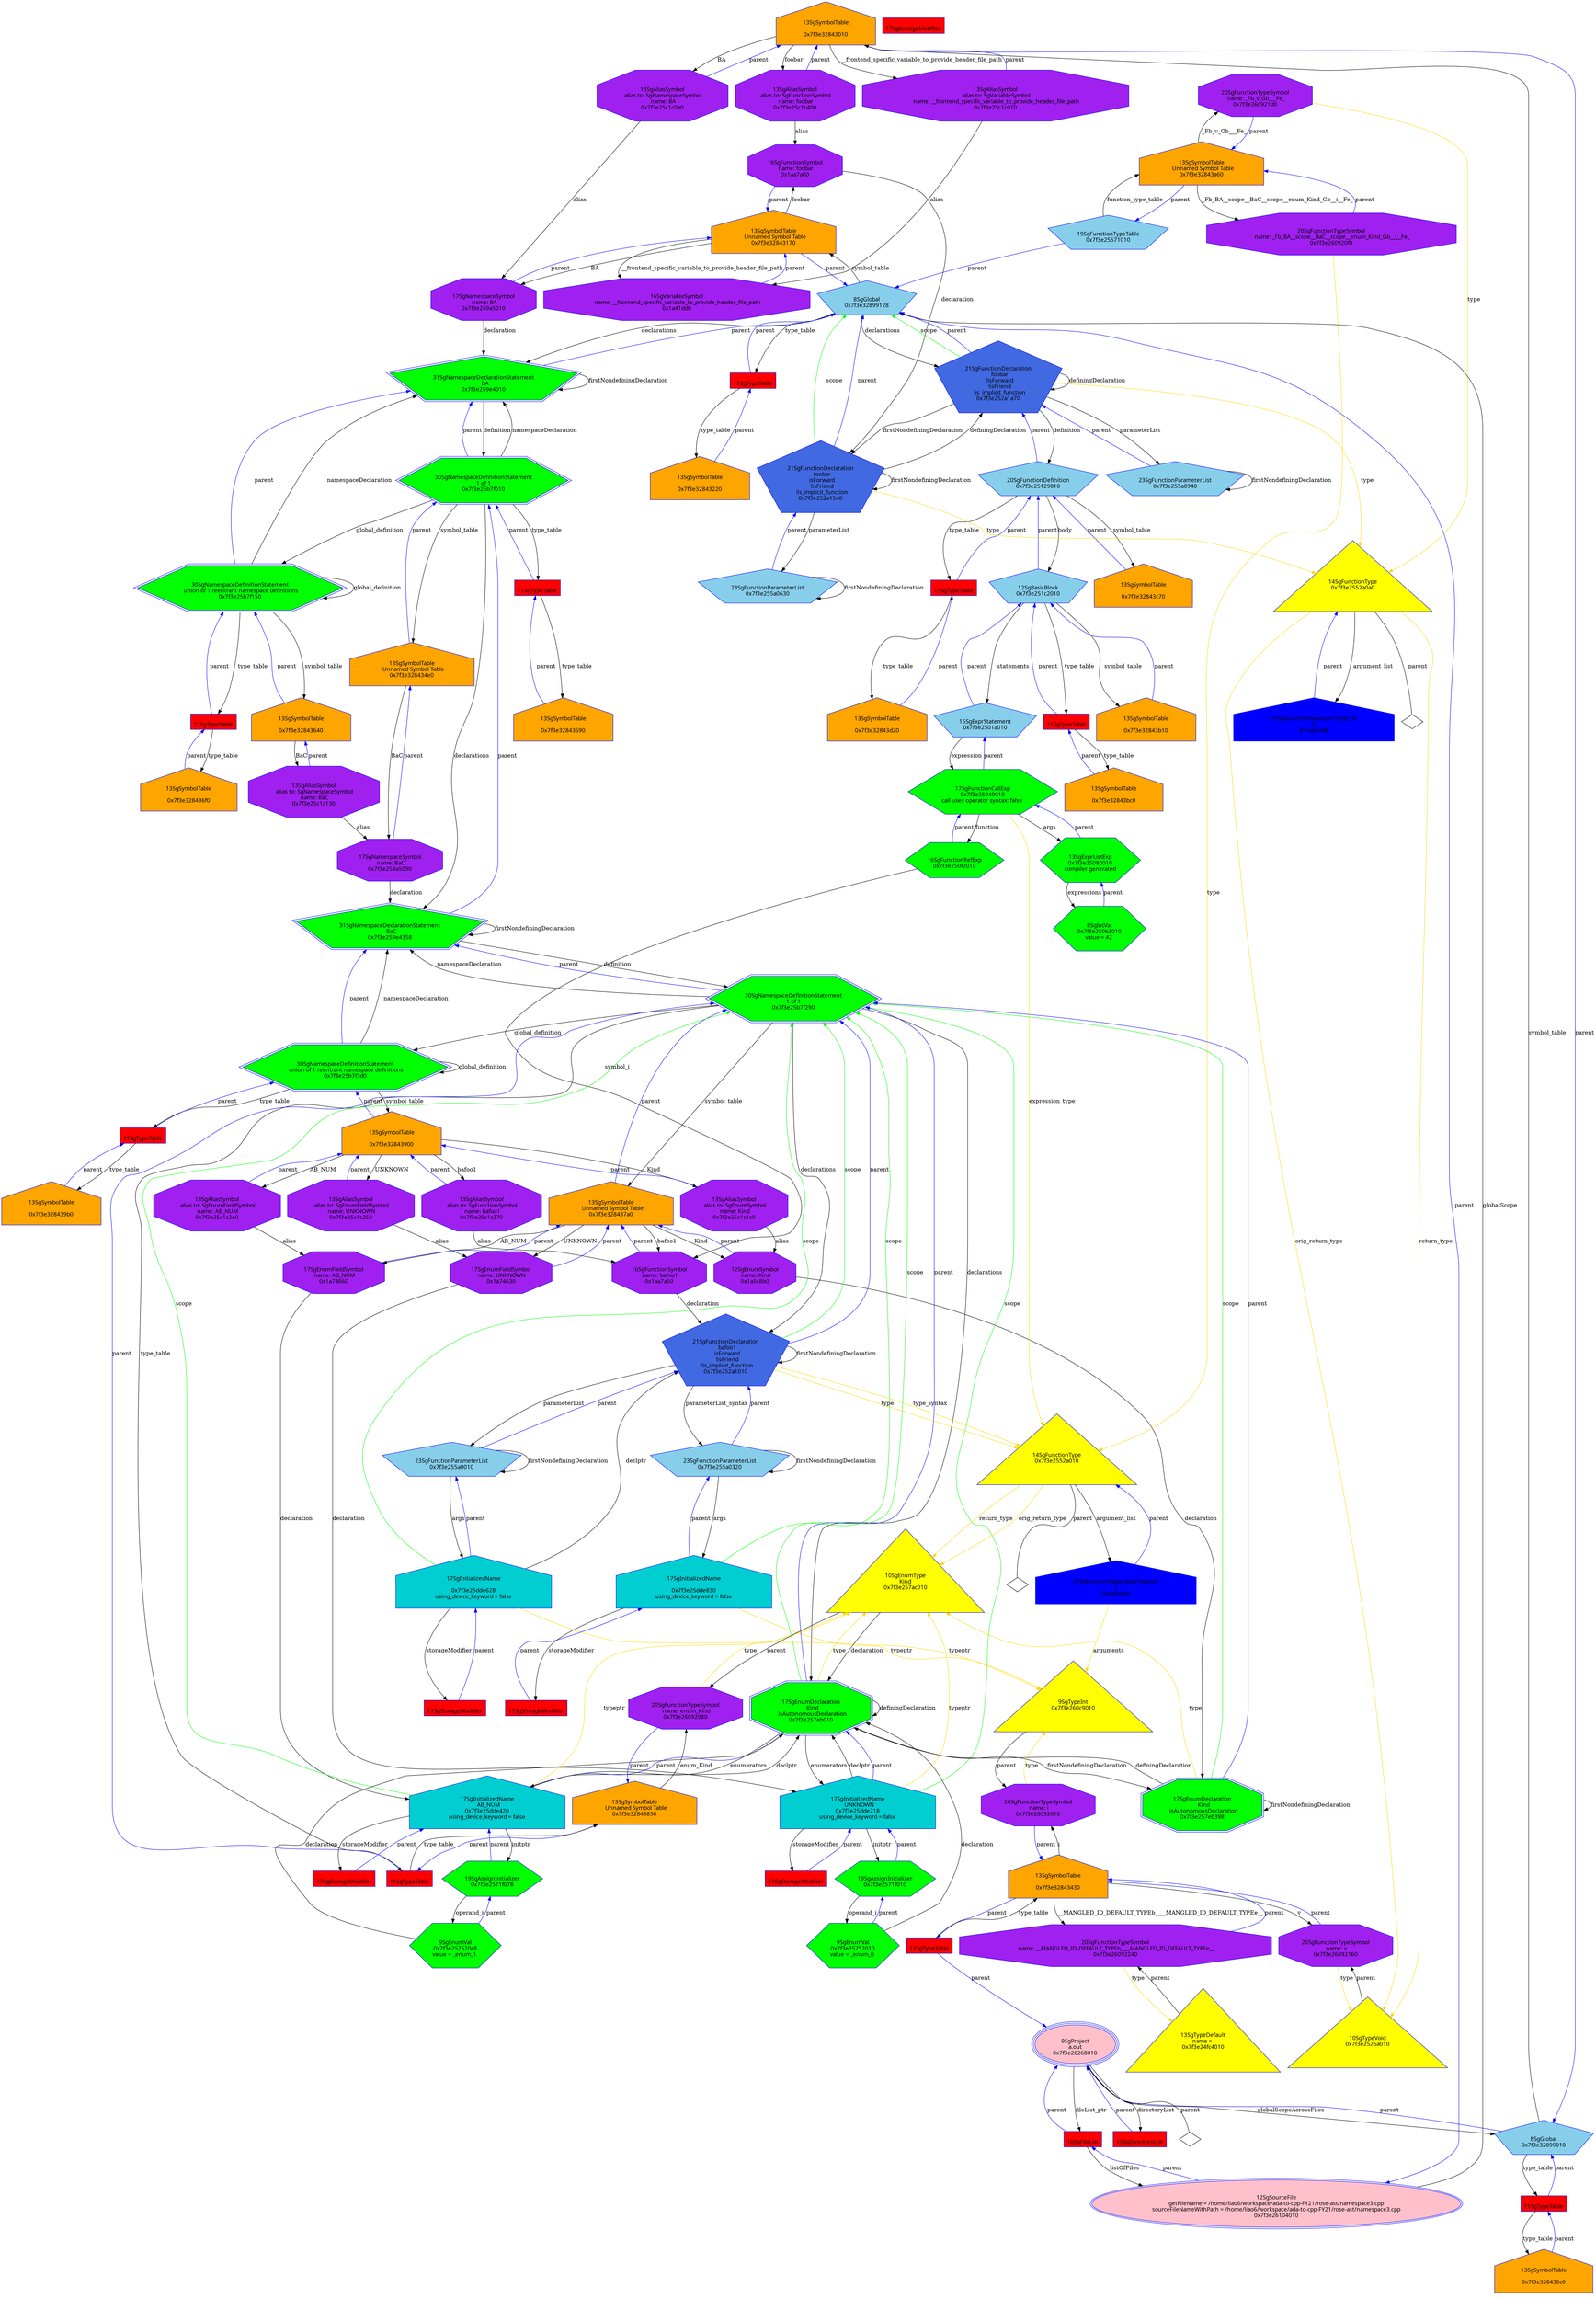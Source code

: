 digraph "Gnamespace3.cpp.dot" {
"0x7f3e32843010"[label="\n13SgSymbolTable\n  \n  0x7f3e32843010  " shape=house,regular=0,URL="\N",tooltip="more info at \N",sides=5,peripheries=1,color="blue",fillcolor=orange,fontname="7x13bold",fontcolor=black,style=filled];
"0x7f3e32843010" -> "0x7f3e25c1c400"[label="foobar" dir=forward ];
"0x7f3e32843010" -> "0x7f3e25c1c0a0"[label="BA" dir=forward ];
"0x7f3e32843010" -> "0x7f3e25c1c010"[label="__frontend_specific_variable_to_provide_header_file_path" dir=forward ];
"0x7f3e32843010" -> "0x7f3e32899010"[label="parent" color="blue" dir=forward ];
"0x7f3e328430c0"[label="\n13SgSymbolTable\n  \n  0x7f3e328430c0  " shape=house,regular=0,URL="\N",tooltip="more info at \N",sides=5,peripheries=1,color="blue",fillcolor=orange,fontname="7x13bold",fontcolor=black,style=filled];
"0x7f3e328430c0" -> "0x1979f60"[label="parent" color="blue" dir=forward ];
"0x7f3e32843170"[label="\n13SgSymbolTable\n  Unnamed Symbol Table\n  0x7f3e32843170  " shape=house,regular=0,URL="\N",tooltip="more info at \N",sides=5,peripheries=1,color="blue",fillcolor=orange,fontname="7x13bold",fontcolor=black,style=filled];
"0x7f3e32843170" -> "0x1aa7a80"[label="foobar" dir=forward ];
"0x7f3e32843170" -> "0x7f3e259a5010"[label="BA" dir=forward ];
"0x7f3e32843170" -> "0x1a41dd0"[label="__frontend_specific_variable_to_provide_header_file_path" dir=forward ];
"0x7f3e32843170" -> "0x7f3e32899128"[label="parent" color="blue" dir=forward ];
"0x7f3e32843220"[label="\n13SgSymbolTable\n  \n  0x7f3e32843220  " shape=house,regular=0,URL="\N",tooltip="more info at \N",sides=5,peripheries=1,color="blue",fillcolor=orange,fontname="7x13bold",fontcolor=black,style=filled];
"0x7f3e32843220" -> "0x1979f88"[label="parent" color="blue" dir=forward ];
"0x7f3e32843430"[label="\n13SgSymbolTable\n  \n  0x7f3e32843430  " shape=house,regular=0,URL="\N",tooltip="more info at \N",sides=5,peripheries=1,color="blue",fillcolor=orange,fontname="7x13bold",fontcolor=black,style=filled];
"0x7f3e32843430" -> "0x7f3e26092240"[label="__MANGLED_ID_DEFAULT_TYPEb____MANGLED_ID_DEFAULT_TYPEe__" dir=forward ];
"0x7f3e32843430" -> "0x7f3e26092160"[label="v" dir=forward ];
"0x7f3e32843430" -> "0x7f3e26092010"[label="i" dir=forward ];
"0x7f3e32843430" -> "0x1979fd8"[label="parent" color="blue" dir=forward ];
"0x7f3e328434e0"[label="\n13SgSymbolTable\n  Unnamed Symbol Table\n  0x7f3e328434e0  " shape=house,regular=0,URL="\N",tooltip="more info at \N",sides=5,peripheries=1,color="blue",fillcolor=orange,fontname="7x13bold",fontcolor=black,style=filled];
"0x7f3e328434e0" -> "0x7f3e259a5090"[label="BaC" dir=forward ];
"0x7f3e328434e0" -> "0x7f3e25b7f010"[label="parent" color="blue" dir=forward ];
"0x7f3e32843590"[label="\n13SgSymbolTable\n  \n  0x7f3e32843590  " shape=house,regular=0,URL="\N",tooltip="more info at \N",sides=5,peripheries=1,color="blue",fillcolor=orange,fontname="7x13bold",fontcolor=black,style=filled];
"0x7f3e32843590" -> "0x197a000"[label="parent" color="blue" dir=forward ];
"0x7f3e32843640"[label="\n13SgSymbolTable\n  \n  0x7f3e32843640  " shape=house,regular=0,URL="\N",tooltip="more info at \N",sides=5,peripheries=1,color="blue",fillcolor=orange,fontname="7x13bold",fontcolor=black,style=filled];
"0x7f3e32843640" -> "0x7f3e25c1c130"[label="BaC" dir=forward ];
"0x7f3e32843640" -> "0x7f3e25b7f150"[label="parent" color="blue" dir=forward ];
"0x7f3e328436f0"[label="\n13SgSymbolTable\n  \n  0x7f3e328436f0  " shape=house,regular=0,URL="\N",tooltip="more info at \N",sides=5,peripheries=1,color="blue",fillcolor=orange,fontname="7x13bold",fontcolor=black,style=filled];
"0x7f3e328436f0" -> "0x197a028"[label="parent" color="blue" dir=forward ];
"0x7f3e328437a0"[label="\n13SgSymbolTable\n  Unnamed Symbol Table\n  0x7f3e328437a0  " shape=house,regular=0,URL="\N",tooltip="more info at \N",sides=5,peripheries=1,color="blue",fillcolor=orange,fontname="7x13bold",fontcolor=black,style=filled];
"0x7f3e328437a0" -> "0x1aa7a50"[label="bafoo1" dir=forward ];
"0x7f3e328437a0" -> "0x1a74660"[label="AB_NUM" dir=forward ];
"0x7f3e328437a0" -> "0x1a74630"[label="UNKNOWN" dir=forward ];
"0x7f3e328437a0" -> "0x1a5c8b0"[label="Kind" dir=forward ];
"0x7f3e328437a0" -> "0x7f3e25b7f290"[label="parent" color="blue" dir=forward ];
"0x7f3e32843850"[label="\n13SgSymbolTable\n  Unnamed Symbol Table\n  0x7f3e32843850  " shape=house,regular=0,URL="\N",tooltip="more info at \N",sides=5,peripheries=1,color="blue",fillcolor=orange,fontname="7x13bold",fontcolor=black,style=filled];
"0x7f3e32843850" -> "0x7f3e26092080"[label="enum_Kind" dir=forward ];
"0x7f3e32843850" -> "0x197a050"[label="parent" color="blue" dir=forward ];
"0x7f3e32843900"[label="\n13SgSymbolTable\n  \n  0x7f3e32843900  " shape=house,regular=0,URL="\N",tooltip="more info at \N",sides=5,peripheries=1,color="blue",fillcolor=orange,fontname="7x13bold",fontcolor=black,style=filled];
"0x7f3e32843900" -> "0x7f3e25c1c370"[label="bafoo1" dir=forward ];
"0x7f3e32843900" -> "0x7f3e25c1c2e0"[label="AB_NUM" dir=forward ];
"0x7f3e32843900" -> "0x7f3e25c1c250"[label="UNKNOWN" dir=forward ];
"0x7f3e32843900" -> "0x7f3e25c1c1c0"[label="Kind" dir=forward ];
"0x7f3e32843900" -> "0x7f3e25b7f3d0"[label="parent" color="blue" dir=forward ];
"0x7f3e328439b0"[label="\n13SgSymbolTable\n  \n  0x7f3e328439b0  " shape=house,regular=0,URL="\N",tooltip="more info at \N",sides=5,peripheries=1,color="blue",fillcolor=orange,fontname="7x13bold",fontcolor=black,style=filled];
"0x7f3e328439b0" -> "0x197a078"[label="parent" color="blue" dir=forward ];
"0x7f3e32843a60"[label="\n13SgSymbolTable\n  Unnamed Symbol Table\n  0x7f3e32843a60  " shape=house,regular=0,URL="\N",tooltip="more info at \N",sides=5,peripheries=1,color="blue",fillcolor=orange,fontname="7x13bold",fontcolor=black,style=filled];
"0x7f3e32843a60" -> "0x7f3e260921d0"[label="_Fb_v_Gb___Fe_" dir=forward ];
"0x7f3e32843a60" -> "0x7f3e260920f0"[label="_Fb_BA__scope__BaC__scope__enum_Kind_Gb__i__Fe_" dir=forward ];
"0x7f3e32843a60" -> "0x7f3e25571010"[label="parent" color="blue" dir=forward ];
"0x7f3e32843b10"[label="\n13SgSymbolTable\n  \n  0x7f3e32843b10  " shape=house,regular=0,URL="\N",tooltip="more info at \N",sides=5,peripheries=1,color="blue",fillcolor=orange,fontname="7x13bold",fontcolor=black,style=filled];
"0x7f3e32843b10" -> "0x7f3e251c2010"[label="parent" color="blue" dir=forward ];
"0x7f3e32843bc0"[label="\n13SgSymbolTable\n  \n  0x7f3e32843bc0  " shape=house,regular=0,URL="\N",tooltip="more info at \N",sides=5,peripheries=1,color="blue",fillcolor=orange,fontname="7x13bold",fontcolor=black,style=filled];
"0x7f3e32843bc0" -> "0x197a0a0"[label="parent" color="blue" dir=forward ];
"0x7f3e32843c70"[label="\n13SgSymbolTable\n  \n  0x7f3e32843c70  " shape=house,regular=0,URL="\N",tooltip="more info at \N",sides=5,peripheries=1,color="blue",fillcolor=orange,fontname="7x13bold",fontcolor=black,style=filled];
"0x7f3e32843c70" -> "0x7f3e25129010"[label="parent" color="blue" dir=forward ];
"0x7f3e32843d20"[label="\n13SgSymbolTable\n  \n  0x7f3e32843d20  " shape=house,regular=0,URL="\N",tooltip="more info at \N",sides=5,peripheries=1,color="blue",fillcolor=orange,fontname="7x13bold",fontcolor=black,style=filled];
"0x7f3e32843d20" -> "0x197a0c8"[label="parent" color="blue" dir=forward ];
"0x1a2e430"[label="\n17SgStorageModifier" shape=polygon,regular=0,URL="\N",tooltip="more info at \N",sides=4,peripheries=1,color="blue",fillcolor=red,fontname="7x13bold",fontcolor=black,style=filled];
"0x1a2e458"[label="\n17SgStorageModifier" shape=polygon,regular=0,URL="\N",tooltip="more info at \N",sides=4,peripheries=1,color="blue",fillcolor=red,fontname="7x13bold",fontcolor=black,style=filled];
"0x1a2e458" -> "0x7f3e25dde218"[label="parent" color="blue" dir=forward ];
"0x1a2e480"[label="\n17SgStorageModifier" shape=polygon,regular=0,URL="\N",tooltip="more info at \N",sides=4,peripheries=1,color="blue",fillcolor=red,fontname="7x13bold",fontcolor=black,style=filled];
"0x1a2e480" -> "0x7f3e25dde420"[label="parent" color="blue" dir=forward ];
"0x1a2e4a8"[label="\n17SgStorageModifier" shape=polygon,regular=0,URL="\N",tooltip="more info at \N",sides=4,peripheries=1,color="blue",fillcolor=red,fontname="7x13bold",fontcolor=black,style=filled];
"0x1a2e4a8" -> "0x7f3e25dde628"[label="parent" color="blue" dir=forward ];
"0x1a2e4d0"[label="\n17SgStorageModifier" shape=polygon,regular=0,URL="\N",tooltip="more info at \N",sides=4,peripheries=1,color="blue",fillcolor=red,fontname="7x13bold",fontcolor=black,style=filled];
"0x1a2e4d0" -> "0x7f3e25dde830"[label="parent" color="blue" dir=forward ];
"0x7f3e26104010"[label="\n12SgSourceFile\n  getFileName = /home/liao6/workspace/ada-to-cpp-FY21/rose-ast/namespace3.cpp  \n  sourceFileNameWithPath = /home/liao6/workspace/ada-to-cpp-FY21/rose-ast/namespace3.cpp  \n  0x7f3e26104010  " shape=ellipse,regular=0,URL="\N",tooltip="more info at \N",sides=5,peripheries=2,color="blue",fillcolor=pink,fontname="7x13bold",fontcolor=black,style=filled];
"0x7f3e26104010" -> "0x7f3e32899128"[label="globalScope" dir=forward ];
"0x7f3e26104010" -> "0x193f500"[label="parent" color="blue" dir=forward ];
"0x193f500"[label="\n10SgFileList" shape=polygon,regular=0,URL="\N",tooltip="more info at \N",sides=4,peripheries=1,color="blue",fillcolor=red,fontname="7x13bold",fontcolor=black,style=filled];
"0x193f500" -> "0x7f3e26104010"[label="listOfFiles" dir=forward ];
"0x193f500" -> "0x7f3e26268010"[label="parent" color="blue" dir=forward ];
"0x195e910"[label="\n15SgDirectoryList" shape=polygon,regular=0,URL="\N",tooltip="more info at \N",sides=4,peripheries=1,color="blue",fillcolor=red,fontname="7x13bold",fontcolor=black,style=filled];
"0x195e910" -> "0x7f3e26268010"[label="parent" color="blue" dir=forward ];
"0x7f3e26268010"[label="\n9SgProject\n  a.out  \n  0x7f3e26268010  " shape=ellipse,regular=0,URL="\N",tooltip="more info at \N",sides=5,peripheries=3,color="blue",fillcolor=pink,fontname="7x13bold",fontcolor=black,style=filled];
"0x7f3e26268010" -> "0x193f500"[label="fileList_ptr" dir=forward ];
"0x7f3e26268010" -> "0x195e910"[label="directoryList" dir=forward ];
"0x7f3e26268010" -> "0x7f3e32899010"[label="globalScopeAcrossFiles" dir=forward ];
"0x7f3e26268010" -> "0x7f3e26268010__parent__null"[label="parent" dir=none ];
"0x7f3e26268010__parent__null"[label="" shape=diamond ];
"0x1a8c0a0"[label="\n27SgFunctionParameterTypeList\n  1  \n  0x1a8c0a0  " shape=house,regular=0,URL="\N",tooltip="more info at \N",sides=5,peripheries=1,color="blue",fillcolor=blue,fontname="7x13bold",fontcolor=black,style=filled];
"0x1a8c0a0" -> "0x7f3e260c9010"[label="arguments" color="gold1" dir=forward ];
"0x1a8c0a0" -> "0x7f3e2552a010"[label="parent" color="blue" dir=forward ];
"0x1a8c0d8"[label="\n27SgFunctionParameterTypeList\n  0  \n  0x1a8c0d8  " shape=house,regular=0,URL="\N",tooltip="more info at \N",sides=5,peripheries=1,color="blue",fillcolor=blue,fontname="7x13bold",fontcolor=black,style=filled];
"0x1a8c0d8" -> "0x7f3e2552a0a0"[label="parent" color="blue" dir=forward ];
"0x1979f60"[label="\n11SgTypeTable" shape=polygon,regular=0,URL="\N",tooltip="more info at \N",sides=4,peripheries=1,color="blue",fillcolor=red,fontname="7x13bold",fontcolor=black,style=filled];
"0x1979f60" -> "0x7f3e328430c0"[label="type_table" dir=forward ];
"0x1979f60" -> "0x7f3e32899010"[label="parent" color="blue" dir=forward ];
"0x1979f88"[label="\n11SgTypeTable" shape=polygon,regular=0,URL="\N",tooltip="more info at \N",sides=4,peripheries=1,color="blue",fillcolor=red,fontname="7x13bold",fontcolor=black,style=filled];
"0x1979f88" -> "0x7f3e32843220"[label="type_table" dir=forward ];
"0x1979f88" -> "0x7f3e32899128"[label="parent" color="blue" dir=forward ];
"0x1979fd8"[label="\n11SgTypeTable" shape=polygon,regular=0,URL="\N",tooltip="more info at \N",sides=4,peripheries=1,color="blue",fillcolor=red,fontname="7x13bold",fontcolor=black,style=filled];
"0x1979fd8" -> "0x7f3e32843430"[label="type_table" dir=forward ];
"0x1979fd8" -> "0x7f3e26268010"[label="parent" color="blue" dir=forward ];
"0x197a000"[label="\n11SgTypeTable" shape=polygon,regular=0,URL="\N",tooltip="more info at \N",sides=4,peripheries=1,color="blue",fillcolor=red,fontname="7x13bold",fontcolor=black,style=filled];
"0x197a000" -> "0x7f3e32843590"[label="type_table" dir=forward ];
"0x197a000" -> "0x7f3e25b7f010"[label="parent" color="blue" dir=forward ];
"0x197a028"[label="\n11SgTypeTable" shape=polygon,regular=0,URL="\N",tooltip="more info at \N",sides=4,peripheries=1,color="blue",fillcolor=red,fontname="7x13bold",fontcolor=black,style=filled];
"0x197a028" -> "0x7f3e328436f0"[label="type_table" dir=forward ];
"0x197a028" -> "0x7f3e25b7f150"[label="parent" color="blue" dir=forward ];
"0x197a050"[label="\n11SgTypeTable" shape=polygon,regular=0,URL="\N",tooltip="more info at \N",sides=4,peripheries=1,color="blue",fillcolor=red,fontname="7x13bold",fontcolor=black,style=filled];
"0x197a050" -> "0x7f3e32843850"[label="type_table" dir=forward ];
"0x197a050" -> "0x7f3e25b7f290"[label="parent" color="blue" dir=forward ];
"0x197a078"[label="\n11SgTypeTable" shape=polygon,regular=0,URL="\N",tooltip="more info at \N",sides=4,peripheries=1,color="blue",fillcolor=red,fontname="7x13bold",fontcolor=black,style=filled];
"0x197a078" -> "0x7f3e328439b0"[label="type_table" dir=forward ];
"0x197a078" -> "0x7f3e25b7f3d0"[label="parent" color="blue" dir=forward ];
"0x197a0a0"[label="\n11SgTypeTable" shape=polygon,regular=0,URL="\N",tooltip="more info at \N",sides=4,peripheries=1,color="blue",fillcolor=red,fontname="7x13bold",fontcolor=black,style=filled];
"0x197a0a0" -> "0x7f3e32843bc0"[label="type_table" dir=forward ];
"0x197a0a0" -> "0x7f3e251c2010"[label="parent" color="blue" dir=forward ];
"0x197a0c8"[label="\n11SgTypeTable" shape=polygon,regular=0,URL="\N",tooltip="more info at \N",sides=4,peripheries=1,color="blue",fillcolor=red,fontname="7x13bold",fontcolor=black,style=filled];
"0x197a0c8" -> "0x7f3e32843d20"[label="type_table" dir=forward ];
"0x197a0c8" -> "0x7f3e25129010"[label="parent" color="blue" dir=forward ];
"0x7f3e260c9010"[label="\n9SgTypeInt\n  0x7f3e260c9010  \n   \n   " shape=polygon,regular=0,URL="\N",tooltip="more info at \N",sides=3,peripheries=1,color="blue",fillcolor=yellow,fontname="7x13bold",fontcolor=black,style=filled];
"0x7f3e260c9010" -> "0x7f3e26092010"[label="parent" dir=forward ];
"0x7f3e2526a010"[label="\n10SgTypeVoid\n  0x7f3e2526a010  \n   \n   " shape=polygon,regular=0,URL="\N",tooltip="more info at \N",sides=3,peripheries=1,color="blue",fillcolor=yellow,fontname="7x13bold",fontcolor=black,style=filled];
"0x7f3e2526a010" -> "0x7f3e26092160"[label="parent" dir=forward ];
"0x7f3e24fc4010"[label="\n13SgTypeDefault\n  name =   \n  0x7f3e24fc4010  \n   \n   " shape=polygon,regular=0,URL="\N",tooltip="more info at \N",sides=3,peripheries=1,color="blue",fillcolor=yellow,fontname="7x13bold",fontcolor=black,style=filled];
"0x7f3e24fc4010" -> "0x7f3e26092240"[label="parent" dir=forward ];
"0x7f3e257ac010"[label="\n10SgEnumType\nKind\n  0x7f3e257ac010  \n   \n   " shape=polygon,regular=0,URL="\N",tooltip="more info at \N",sides=3,peripheries=1,color="blue",fillcolor=yellow,fontname="7x13bold",fontcolor=black,style=filled];
"0x7f3e257ac010" -> "0x7f3e257eb010"[label="declaration" dir=forward ];
"0x7f3e257ac010" -> "0x7f3e26092080"[label="parent" dir=forward ];
"0x7f3e2552a010"[label="\n14SgFunctionType\n  0x7f3e2552a010  \n   \n   " shape=polygon,regular=0,URL="\N",tooltip="more info at \N",sides=3,peripheries=1,color="blue",fillcolor=yellow,fontname="7x13bold",fontcolor=black,style=filled];
"0x7f3e2552a010" -> "0x7f3e257ac010"[label="return_type" color="gold1" dir=forward ];
"0x7f3e2552a010" -> "0x7f3e257ac010"[label="orig_return_type" color="gold1" dir=forward ];
"0x7f3e2552a010" -> "0x1a8c0a0"[label="argument_list" dir=forward ];
"0x7f3e2552a010" -> "0x7f3e2552a010__parent__null"[label="parent" dir=none ];
"0x7f3e2552a010__parent__null"[label="" shape=diamond ];
"0x7f3e2552a0a0"[label="\n14SgFunctionType\n  0x7f3e2552a0a0  \n   \n   " shape=polygon,regular=0,URL="\N",tooltip="more info at \N",sides=3,peripheries=1,color="blue",fillcolor=yellow,fontname="7x13bold",fontcolor=black,style=filled];
"0x7f3e2552a0a0" -> "0x7f3e2526a010"[label="return_type" color="gold1" dir=forward ];
"0x7f3e2552a0a0" -> "0x7f3e2526a010"[label="orig_return_type" color="gold1" dir=forward ];
"0x7f3e2552a0a0" -> "0x1a8c0d8"[label="argument_list" dir=forward ];
"0x7f3e2552a0a0" -> "0x7f3e2552a0a0__parent__null"[label="parent" dir=none ];
"0x7f3e2552a0a0__parent__null"[label="" shape=diamond ];
"0x7f3e255a0010"[label="\n23SgFunctionParameterList\n  0x7f3e255a0010  " shape=polygon,regular=0,URL="\N",tooltip="more info at \N",sides=5,peripheries=1,color="blue",fillcolor=skyblue,fontname="7x13bold",fontcolor=black,style=filled];
"0x7f3e255a0010" -> "0x7f3e25dde628"[label="args" dir=forward ];
"0x7f3e255a0010" -> "0x7f3e255a0010"[label="firstNondefiningDeclaration" dir=forward ];
"0x7f3e255a0010" -> "0x7f3e252a1010"[label="parent" color="blue" dir=forward ];
"0x7f3e255a0320"[label="\n23SgFunctionParameterList\n  0x7f3e255a0320  " shape=polygon,regular=0,URL="\N",tooltip="more info at \N",sides=5,peripheries=1,color="blue",fillcolor=skyblue,fontname="7x13bold",fontcolor=black,style=filled];
"0x7f3e255a0320" -> "0x7f3e25dde830"[label="args" dir=forward ];
"0x7f3e255a0320" -> "0x7f3e255a0320"[label="firstNondefiningDeclaration" dir=forward ];
"0x7f3e255a0320" -> "0x7f3e252a1010"[label="parent" color="blue" dir=forward ];
"0x7f3e255a0630"[label="\n23SgFunctionParameterList\n  0x7f3e255a0630  " shape=polygon,regular=0,URL="\N",tooltip="more info at \N",sides=5,peripheries=1,color="blue",fillcolor=skyblue,fontname="7x13bold",fontcolor=black,style=filled];
"0x7f3e255a0630" -> "0x7f3e255a0630"[label="firstNondefiningDeclaration" dir=forward ];
"0x7f3e255a0630" -> "0x7f3e252a1540"[label="parent" color="blue" dir=forward ];
"0x7f3e255a0940"[label="\n23SgFunctionParameterList\n  0x7f3e255a0940  " shape=polygon,regular=0,URL="\N",tooltip="more info at \N",sides=5,peripheries=1,color="blue",fillcolor=skyblue,fontname="7x13bold",fontcolor=black,style=filled];
"0x7f3e255a0940" -> "0x7f3e255a0940"[label="firstNondefiningDeclaration" dir=forward ];
"0x7f3e255a0940" -> "0x7f3e252a1a70"[label="parent" color="blue" dir=forward ];
"0x7f3e251c2010"[label="\n12SgBasicBlock\n  0x7f3e251c2010  " shape=polygon,regular=0,URL="\N",tooltip="more info at \N",sides=5,peripheries=1,color="blue",fillcolor=skyblue,fontname="7x13bold",fontcolor=black,style=filled];
"0x7f3e251c2010" -> "0x7f3e2501a010"[label="statements" dir=forward ];
"0x7f3e251c2010" -> "0x7f3e32843b10"[label="symbol_table" dir=forward ];
"0x7f3e251c2010" -> "0x197a0a0"[label="type_table" dir=forward ];
"0x7f3e251c2010" -> "0x7f3e25129010"[label="parent" color="blue" dir=forward ];
"0x7f3e32899010"[label="\n8SgGlobal\n  0x7f3e32899010  " shape=polygon,regular=0,URL="\N",tooltip="more info at \N",sides=5,peripheries=1,color="blue",fillcolor=skyblue,fontname="7x13bold",fontcolor=black,style=filled];
"0x7f3e32899010" -> "0x7f3e32843010"[label="symbol_table" dir=forward ];
"0x7f3e32899010" -> "0x1979f60"[label="type_table" dir=forward ];
"0x7f3e32899010" -> "0x7f3e26268010"[label="parent" color="blue" dir=forward ];
"0x7f3e32899128"[label="\n8SgGlobal\n  0x7f3e32899128  " shape=polygon,regular=0,URL="\N",tooltip="more info at \N",sides=5,peripheries=1,color="blue",fillcolor=skyblue,fontname="7x13bold",fontcolor=black,style=filled];
"0x7f3e32899128" -> "0x7f3e259e4010"[label="declarations" dir=forward ];
"0x7f3e32899128" -> "0x7f3e252a1a70"[label="declarations" dir=forward ];
"0x7f3e32899128" -> "0x7f3e32843170"[label="symbol_table" dir=forward ];
"0x7f3e32899128" -> "0x1979f88"[label="type_table" dir=forward ];
"0x7f3e32899128" -> "0x7f3e26104010"[label="parent" color="blue" dir=forward ];
"0x7f3e257eb010"[label="\n17SgEnumDeclaration\n  Kind\n  isAutonomousDeclaration\n  0x7f3e257eb010  " shape=polygon,regular=0,URL="\N",tooltip="more info at \N",sides=8,peripheries=2,color="blue",fillcolor=green,fontname="7x13bold",fontcolor=black,style=filled];
"0x7f3e257eb010" -> "0x7f3e257ac010"[label="type" color="gold1" dir=forward ];
"0x7f3e257eb010" -> "0x7f3e25dde218"[label="enumerators" dir=forward ];
"0x7f3e257eb010" -> "0x7f3e25dde420"[label="enumerators" dir=forward ];
"0x7f3e257eb010" -> "0x7f3e25b7f290"[label="scope" color="green" dir=forward ];
"0x7f3e257eb010" -> "0x7f3e257eb010"[label="definingDeclaration" dir=forward ];
"0x7f3e257eb010" -> "0x7f3e257eb398"[label="firstNondefiningDeclaration" dir=forward ];
"0x7f3e257eb010" -> "0x7f3e25b7f290"[label="parent" color="blue" dir=forward ];
"0x7f3e257eb398"[label="\n17SgEnumDeclaration\n  Kind\n  isAutonomousDeclaration\n  0x7f3e257eb398  " shape=polygon,regular=0,URL="\N",tooltip="more info at \N",sides=8,peripheries=2,color="blue",fillcolor=green,fontname="7x13bold",fontcolor=black,style=filled];
"0x7f3e257eb398" -> "0x7f3e257ac010"[label="type" color="gold1" dir=forward ];
"0x7f3e257eb398" -> "0x7f3e25b7f290"[label="scope" color="green" dir=forward ];
"0x7f3e257eb398" -> "0x7f3e257eb010"[label="definingDeclaration" dir=forward ];
"0x7f3e257eb398" -> "0x7f3e257eb398"[label="firstNondefiningDeclaration" dir=forward ];
"0x7f3e257eb398" -> "0x7f3e25b7f290"[label="parent" color="blue" dir=forward ];
"0x7f3e25571010"[label="\n19SgFunctionTypeTable\n  0x7f3e25571010  " shape=polygon,regular=0,URL="\N",tooltip="more info at \N",sides=5,peripheries=1,color="blue",fillcolor=skyblue,fontname="7x13bold",fontcolor=black,style=filled];
"0x7f3e25571010" -> "0x7f3e32843a60"[label="function_type_table" dir=forward ];
"0x7f3e25571010" -> "0x7f3e32899128"[label="parent" color="blue" dir=forward ];
"0x7f3e2501a010"[label="\n15SgExprStatement\n  0x7f3e2501a010  " shape=polygon,regular=0,URL="\N",tooltip="more info at \N",sides=5,peripheries=1,color="blue",fillcolor=skyblue,fontname="7x13bold",fontcolor=black,style=filled];
"0x7f3e2501a010" -> "0x7f3e25049010"[label="expression" dir=forward ];
"0x7f3e2501a010" -> "0x7f3e251c2010"[label="parent" color="blue" dir=forward ];
"0x7f3e259e4010"[label="\n31SgNamespaceDeclarationStatement\n  BA\n  0x7f3e259e4010  " shape=polygon,regular=0,URL="\N",tooltip="more info at \N",sides=5,peripheries=2,color="blue",fillcolor=green,fontname="7x13bold",fontcolor=black,style=filled];
"0x7f3e259e4010" -> "0x7f3e25b7f010"[label="definition" dir=forward ];
"0x7f3e259e4010" -> "0x7f3e259e4010"[label="firstNondefiningDeclaration" dir=forward ];
"0x7f3e259e4010" -> "0x7f3e32899128"[label="parent" color="blue" dir=forward ];
"0x7f3e259e4358"[label="\n31SgNamespaceDeclarationStatement\n  BaC\n  0x7f3e259e4358  " shape=polygon,regular=0,URL="\N",tooltip="more info at \N",sides=5,peripheries=2,color="blue",fillcolor=green,fontname="7x13bold",fontcolor=black,style=filled];
"0x7f3e259e4358" -> "0x7f3e25b7f290"[label="definition" dir=forward ];
"0x7f3e259e4358" -> "0x7f3e259e4358"[label="firstNondefiningDeclaration" dir=forward ];
"0x7f3e259e4358" -> "0x7f3e25b7f010"[label="parent" color="blue" dir=forward ];
"0x7f3e25b7f010"[label="\n30SgNamespaceDefinitionStatement\n  1 of 1  \n  0x7f3e25b7f010  " shape=polygon,regular=0,URL="\N",tooltip="more info at \N",sides=6,peripheries=2,color="blue",fillcolor=green,fontname="7x13bold",fontcolor=black,style=filled];
"0x7f3e25b7f010" -> "0x7f3e259e4358"[label="declarations" dir=forward ];
"0x7f3e25b7f010" -> "0x7f3e259e4010"[label="namespaceDeclaration" dir=forward ];
"0x7f3e25b7f010" -> "0x7f3e25b7f150"[label="global_definition" dir=forward ];
"0x7f3e25b7f010" -> "0x7f3e328434e0"[label="symbol_table" dir=forward ];
"0x7f3e25b7f010" -> "0x197a000"[label="type_table" dir=forward ];
"0x7f3e25b7f010" -> "0x7f3e259e4010"[label="parent" color="blue" dir=forward ];
"0x7f3e25b7f150"[label="\n30SgNamespaceDefinitionStatement\n  union of 1 reentrant namespace definitions \n  0x7f3e25b7f150  " shape=polygon,regular=0,URL="\N",tooltip="more info at \N",sides=6,peripheries=2,color="blue",fillcolor=green,fontname="7x13bold",fontcolor=black,style=filled];
"0x7f3e25b7f150" -> "0x7f3e259e4010"[label="namespaceDeclaration" dir=forward ];
"0x7f3e25b7f150" -> "0x7f3e25b7f150"[label="global_definition" dir=forward ];
"0x7f3e25b7f150" -> "0x7f3e32843640"[label="symbol_table" dir=forward ];
"0x7f3e25b7f150" -> "0x197a028"[label="type_table" dir=forward ];
"0x7f3e25b7f150" -> "0x7f3e259e4010"[label="parent" color="blue" dir=forward ];
"0x7f3e25b7f290"[label="\n30SgNamespaceDefinitionStatement\n  1 of 1  \n  0x7f3e25b7f290  " shape=polygon,regular=0,URL="\N",tooltip="more info at \N",sides=6,peripheries=2,color="blue",fillcolor=green,fontname="7x13bold",fontcolor=black,style=filled];
"0x7f3e25b7f290" -> "0x7f3e257eb010"[label="declarations" dir=forward ];
"0x7f3e25b7f290" -> "0x7f3e252a1010"[label="declarations" dir=forward ];
"0x7f3e25b7f290" -> "0x7f3e259e4358"[label="namespaceDeclaration" dir=forward ];
"0x7f3e25b7f290" -> "0x7f3e25b7f3d0"[label="global_definition" dir=forward ];
"0x7f3e25b7f290" -> "0x7f3e328437a0"[label="symbol_table" dir=forward ];
"0x7f3e25b7f290" -> "0x197a050"[label="type_table" dir=forward ];
"0x7f3e25b7f290" -> "0x7f3e259e4358"[label="parent" color="blue" dir=forward ];
"0x7f3e25b7f3d0"[label="\n30SgNamespaceDefinitionStatement\n  union of 1 reentrant namespace definitions \n  0x7f3e25b7f3d0  " shape=polygon,regular=0,URL="\N",tooltip="more info at \N",sides=6,peripheries=2,color="blue",fillcolor=green,fontname="7x13bold",fontcolor=black,style=filled];
"0x7f3e25b7f3d0" -> "0x7f3e259e4358"[label="namespaceDeclaration" dir=forward ];
"0x7f3e25b7f3d0" -> "0x7f3e25b7f3d0"[label="global_definition" dir=forward ];
"0x7f3e25b7f3d0" -> "0x7f3e32843900"[label="symbol_table" dir=forward ];
"0x7f3e25b7f3d0" -> "0x197a078"[label="type_table" dir=forward ];
"0x7f3e25b7f3d0" -> "0x7f3e259e4358"[label="parent" color="blue" dir=forward ];
"0x7f3e25129010"[label="\n20SgFunctionDefinition\n  0x7f3e25129010  " shape=polygon,regular=0,URL="\N",tooltip="more info at \N",sides=5,peripheries=1,color="blue",fillcolor=skyblue,fontname="7x13bold",fontcolor=black,style=filled];
"0x7f3e25129010" -> "0x7f3e251c2010"[label="body" dir=forward ];
"0x7f3e25129010" -> "0x7f3e32843c70"[label="symbol_table" dir=forward ];
"0x7f3e25129010" -> "0x197a0c8"[label="type_table" dir=forward ];
"0x7f3e25129010" -> "0x7f3e252a1a70"[label="parent" color="blue" dir=forward ];
"0x7f3e252a1010"[label="\n21SgFunctionDeclaration\n  bafoo1\n  isForward\n  !isFriend\n  !is_implicit_function\n  0x7f3e252a1010  " shape=polygon,regular=0,URL="\N",tooltip="more info at \N",sides=5,peripheries=1,color="blue",fillcolor=royalblue,fontname="7x13bold",fontcolor=black,style=filled];
"0x7f3e252a1010" -> "0x7f3e255a0010"[label="parameterList" dir=forward ];
"0x7f3e252a1010" -> "0x7f3e2552a010"[label="type" color="gold1" dir=forward ];
"0x7f3e252a1010" -> "0x7f3e25b7f290"[label="scope" color="green" dir=forward ];
"0x7f3e252a1010" -> "0x7f3e2552a010"[label="type_syntax" color="gold1" dir=forward ];
"0x7f3e252a1010" -> "0x7f3e255a0320"[label="parameterList_syntax" dir=forward ];
"0x7f3e252a1010" -> "0x7f3e252a1010"[label="firstNondefiningDeclaration" dir=forward ];
"0x7f3e252a1010" -> "0x7f3e25b7f290"[label="parent" color="blue" dir=forward ];
"0x7f3e252a1540"[label="\n21SgFunctionDeclaration\n  foobar\n  isForward\n  !isFriend\n  !is_implicit_function\n  0x7f3e252a1540  " shape=polygon,regular=0,URL="\N",tooltip="more info at \N",sides=5,peripheries=1,color="blue",fillcolor=royalblue,fontname="7x13bold",fontcolor=black,style=filled];
"0x7f3e252a1540" -> "0x7f3e255a0630"[label="parameterList" dir=forward ];
"0x7f3e252a1540" -> "0x7f3e2552a0a0"[label="type" color="gold1" dir=forward ];
"0x7f3e252a1540" -> "0x7f3e32899128"[label="scope" color="green" dir=forward ];
"0x7f3e252a1540" -> "0x7f3e252a1a70"[label="definingDeclaration" dir=forward ];
"0x7f3e252a1540" -> "0x7f3e252a1540"[label="firstNondefiningDeclaration" dir=forward ];
"0x7f3e252a1540" -> "0x7f3e32899128"[label="parent" color="blue" dir=forward ];
"0x7f3e252a1a70"[label="\n21SgFunctionDeclaration\n  foobar\n  !isForward\n  !isFriend\n  !is_implicit_function\n  0x7f3e252a1a70  " shape=polygon,regular=0,URL="\N",tooltip="more info at \N",sides=5,peripheries=1,color="blue",fillcolor=royalblue,fontname="7x13bold",fontcolor=black,style=filled];
"0x7f3e252a1a70" -> "0x7f3e255a0940"[label="parameterList" dir=forward ];
"0x7f3e252a1a70" -> "0x7f3e2552a0a0"[label="type" color="gold1" dir=forward ];
"0x7f3e252a1a70" -> "0x7f3e25129010"[label="definition" dir=forward ];
"0x7f3e252a1a70" -> "0x7f3e32899128"[label="scope" color="green" dir=forward ];
"0x7f3e252a1a70" -> "0x7f3e252a1a70"[label="definingDeclaration" dir=forward ];
"0x7f3e252a1a70" -> "0x7f3e252a1540"[label="firstNondefiningDeclaration" dir=forward ];
"0x7f3e252a1a70" -> "0x7f3e32899128"[label="parent" color="blue" dir=forward ];
"0x7f3e250f2010"[label="\n16SgFunctionRefExp\n  0x7f3e250f2010  " shape=polygon,regular=0,URL="\N",tooltip="more info at \N",sides=6,peripheries=1,color="blue",fillcolor=green,fontname="7x13bold",fontcolor=black,style=filled];
"0x7f3e250f2010" -> "0x1aa7a50"[label="symbol_i" dir=forward ];
"0x7f3e250f2010" -> "0x7f3e25049010"[label="parent" color="blue" dir=forward ];
"0x7f3e2571f010"[label="\n19SgAssignInitializer\n  0x7f3e2571f010  " shape=polygon,regular=0,URL="\N",tooltip="more info at \N",sides=6,peripheries=1,color="blue",fillcolor=green,fontname="7x13bold",fontcolor=black,style=filled];
"0x7f3e2571f010" -> "0x7f3e25752010"[label="operand_i" dir=forward ];
"0x7f3e2571f010" -> "0x7f3e25dde218"[label="parent" color="blue" dir=forward ];
"0x7f3e2571f078"[label="\n19SgAssignInitializer\n  0x7f3e2571f078  " shape=polygon,regular=0,URL="\N",tooltip="more info at \N",sides=6,peripheries=1,color="blue",fillcolor=green,fontname="7x13bold",fontcolor=black,style=filled];
"0x7f3e2571f078" -> "0x7f3e257520c8"[label="operand_i" dir=forward ];
"0x7f3e2571f078" -> "0x7f3e25dde420"[label="parent" color="blue" dir=forward ];
"0x7f3e250b3010"[label="\n8SgIntVal\n  0x7f3e250b3010  \n value = 42  " shape=polygon,regular=0,URL="\N",tooltip="more info at \N",sides=6,peripheries=1,color="blue",fillcolor=green,fontname="7x13bold",fontcolor=black,style=filled];
"0x7f3e250b3010" -> "0x7f3e25080010"[label="parent" color="blue" dir=forward ];
"0x7f3e25752010"[label="\n9SgEnumVal\n  0x7f3e25752010  \n value = _enum_0  " shape=polygon,regular=0,URL="\N",tooltip="more info at \N",sides=6,peripheries=1,color="blue",fillcolor=green,fontname="7x13bold",fontcolor=black,style=filled];
"0x7f3e25752010" -> "0x7f3e257eb010"[label="declaration" dir=forward ];
"0x7f3e25752010" -> "0x7f3e2571f010"[label="parent" color="blue" dir=forward ];
"0x7f3e257520c8"[label="\n9SgEnumVal\n  0x7f3e257520c8  \n value = _enum_1  " shape=polygon,regular=0,URL="\N",tooltip="more info at \N",sides=6,peripheries=1,color="blue",fillcolor=green,fontname="7x13bold",fontcolor=black,style=filled];
"0x7f3e257520c8" -> "0x7f3e257eb010"[label="declaration" dir=forward ];
"0x7f3e257520c8" -> "0x7f3e2571f078"[label="parent" color="blue" dir=forward ];
"0x7f3e25080010"[label="\n13SgExprListExp\n  0x7f3e25080010  \n compiler generated " shape=polygon,regular=0,URL="\N",tooltip="more info at \N",sides=6,peripheries=1,color="blue",fillcolor=green,fontname="7x13bold",fontcolor=black,style=filled];
"0x7f3e25080010" -> "0x7f3e250b3010"[label="expressions" dir=forward ];
"0x7f3e25080010" -> "0x7f3e25049010"[label="parent" color="blue" dir=forward ];
"0x7f3e25049010"[label="\n17SgFunctionCallExp\n  0x7f3e25049010  \n call uses operator syntax: false  " shape=polygon,regular=0,URL="\N",tooltip="more info at \N",sides=6,peripheries=1,color="blue",fillcolor=green,fontname="7x13bold",fontcolor=black,style=filled];
"0x7f3e25049010" -> "0x7f3e250f2010"[label="function" dir=forward ];
"0x7f3e25049010" -> "0x7f3e25080010"[label="args" dir=forward ];
"0x7f3e25049010" -> "0x7f3e2552a010"[label="expression_type" color="gold1" dir=forward ];
"0x7f3e25049010" -> "0x7f3e2501a010"[label="parent" color="blue" dir=forward ];
"0x1a41dd0"[label="\n16SgVariableSymbol\n name: __frontend_specific_variable_to_provide_header_file_path\n  0x1a41dd0  " shape=polygon,regular=0,URL="\N",tooltip="more info at \N",sides=8,peripheries=1,color="blue",fillcolor=purple,fontname="7x13bold",fontcolor=black,style=filled];
"0x1a41dd0" -> "0x7f3e32843170"[label="parent" color="blue" dir=forward ];
"0x7f3e26092010"[label="\n20SgFunctionTypeSymbol\n name: i\n  0x7f3e26092010  " shape=polygon,regular=0,URL="\N",tooltip="more info at \N",sides=8,peripheries=1,color="blue",fillcolor=purple,fontname="7x13bold",fontcolor=black,style=filled];
"0x7f3e26092010" -> "0x7f3e260c9010"[label="type" color="gold1" dir=forward ];
"0x7f3e26092010" -> "0x7f3e32843430"[label="parent" color="blue" dir=forward ];
"0x7f3e26092080"[label="\n20SgFunctionTypeSymbol\n name: enum_Kind\n  0x7f3e26092080  " shape=polygon,regular=0,URL="\N",tooltip="more info at \N",sides=8,peripheries=1,color="blue",fillcolor=purple,fontname="7x13bold",fontcolor=black,style=filled];
"0x7f3e26092080" -> "0x7f3e257ac010"[label="type" color="gold1" dir=forward ];
"0x7f3e26092080" -> "0x7f3e32843850"[label="parent" color="blue" dir=forward ];
"0x7f3e260920f0"[label="\n20SgFunctionTypeSymbol\n name: _Fb_BA__scope__BaC__scope__enum_Kind_Gb__i__Fe_\n  0x7f3e260920f0  " shape=polygon,regular=0,URL="\N",tooltip="more info at \N",sides=8,peripheries=1,color="blue",fillcolor=purple,fontname="7x13bold",fontcolor=black,style=filled];
"0x7f3e260920f0" -> "0x7f3e2552a010"[label="type" color="gold1" dir=forward ];
"0x7f3e260920f0" -> "0x7f3e32843a60"[label="parent" color="blue" dir=forward ];
"0x7f3e26092160"[label="\n20SgFunctionTypeSymbol\n name: v\n  0x7f3e26092160  " shape=polygon,regular=0,URL="\N",tooltip="more info at \N",sides=8,peripheries=1,color="blue",fillcolor=purple,fontname="7x13bold",fontcolor=black,style=filled];
"0x7f3e26092160" -> "0x7f3e2526a010"[label="type" color="gold1" dir=forward ];
"0x7f3e26092160" -> "0x7f3e32843430"[label="parent" color="blue" dir=forward ];
"0x7f3e260921d0"[label="\n20SgFunctionTypeSymbol\n name: _Fb_v_Gb___Fe_\n  0x7f3e260921d0  " shape=polygon,regular=0,URL="\N",tooltip="more info at \N",sides=8,peripheries=1,color="blue",fillcolor=purple,fontname="7x13bold",fontcolor=black,style=filled];
"0x7f3e260921d0" -> "0x7f3e2552a0a0"[label="type" color="gold1" dir=forward ];
"0x7f3e260921d0" -> "0x7f3e32843a60"[label="parent" color="blue" dir=forward ];
"0x7f3e26092240"[label="\n20SgFunctionTypeSymbol\n name: __MANGLED_ID_DEFAULT_TYPEb____MANGLED_ID_DEFAULT_TYPEe__\n  0x7f3e26092240  " shape=polygon,regular=0,URL="\N",tooltip="more info at \N",sides=8,peripheries=1,color="blue",fillcolor=purple,fontname="7x13bold",fontcolor=black,style=filled];
"0x7f3e26092240" -> "0x7f3e24fc4010"[label="type" color="gold1" dir=forward ];
"0x7f3e26092240" -> "0x7f3e32843430"[label="parent" color="blue" dir=forward ];
"0x1a5c8b0"[label="\n12SgEnumSymbol\n name: Kind\n  0x1a5c8b0  " shape=polygon,regular=0,URL="\N",tooltip="more info at \N",sides=8,peripheries=1,color="blue",fillcolor=purple,fontname="7x13bold",fontcolor=black,style=filled];
"0x1a5c8b0" -> "0x7f3e257eb398"[label="declaration" dir=forward ];
"0x1a5c8b0" -> "0x7f3e328437a0"[label="parent" color="blue" dir=forward ];
"0x1a74630"[label="\n17SgEnumFieldSymbol\n name: UNKNOWN\n  0x1a74630  " shape=polygon,regular=0,URL="\N",tooltip="more info at \N",sides=8,peripheries=1,color="blue",fillcolor=purple,fontname="7x13bold",fontcolor=black,style=filled];
"0x1a74630" -> "0x7f3e25dde218"[label="declaration" dir=forward ];
"0x1a74630" -> "0x7f3e328437a0"[label="parent" color="blue" dir=forward ];
"0x1a74660"[label="\n17SgEnumFieldSymbol\n name: AB_NUM\n  0x1a74660  " shape=polygon,regular=0,URL="\N",tooltip="more info at \N",sides=8,peripheries=1,color="blue",fillcolor=purple,fontname="7x13bold",fontcolor=black,style=filled];
"0x1a74660" -> "0x7f3e25dde420"[label="declaration" dir=forward ];
"0x1a74660" -> "0x7f3e328437a0"[label="parent" color="blue" dir=forward ];
"0x7f3e259a5010"[label="\n17SgNamespaceSymbol\n name: BA\n  0x7f3e259a5010  " shape=polygon,regular=0,URL="\N",tooltip="more info at \N",sides=8,peripheries=1,color="blue",fillcolor=purple,fontname="7x13bold",fontcolor=black,style=filled];
"0x7f3e259a5010" -> "0x7f3e259e4010"[label="declaration" dir=forward ];
"0x7f3e259a5010" -> "0x7f3e32843170"[label="parent" color="blue" dir=forward ];
"0x7f3e259a5090"[label="\n17SgNamespaceSymbol\n name: BaC\n  0x7f3e259a5090  " shape=polygon,regular=0,URL="\N",tooltip="more info at \N",sides=8,peripheries=1,color="blue",fillcolor=purple,fontname="7x13bold",fontcolor=black,style=filled];
"0x7f3e259a5090" -> "0x7f3e259e4358"[label="declaration" dir=forward ];
"0x7f3e259a5090" -> "0x7f3e328434e0"[label="parent" color="blue" dir=forward ];
"0x1aa7a50"[label="\n16SgFunctionSymbol\n name: bafoo1\n  0x1aa7a50  " shape=polygon,regular=0,URL="\N",tooltip="more info at \N",sides=8,peripheries=1,color="blue",fillcolor=purple,fontname="7x13bold",fontcolor=black,style=filled];
"0x1aa7a50" -> "0x7f3e252a1010"[label="declaration" dir=forward ];
"0x1aa7a50" -> "0x7f3e328437a0"[label="parent" color="blue" dir=forward ];
"0x1aa7a80"[label="\n16SgFunctionSymbol\n name: foobar\n  0x1aa7a80  " shape=polygon,regular=0,URL="\N",tooltip="more info at \N",sides=8,peripheries=1,color="blue",fillcolor=purple,fontname="7x13bold",fontcolor=black,style=filled];
"0x1aa7a80" -> "0x7f3e252a1540"[label="declaration" dir=forward ];
"0x1aa7a80" -> "0x7f3e32843170"[label="parent" color="blue" dir=forward ];
"0x7f3e25c1c010"[label="\n13SgAliasSymbol\n alias to: SgVariableSymbol\n name: __frontend_specific_variable_to_provide_header_file_path\n  0x7f3e25c1c010  " shape=polygon,regular=0,URL="\N",tooltip="more info at \N",sides=8,peripheries=1,color="blue",fillcolor=purple,fontname="7x13bold",fontcolor=black,style=filled];
"0x7f3e25c1c010" -> "0x1a41dd0"[label="alias" dir=forward ];
"0x7f3e25c1c010" -> "0x7f3e32843010"[label="parent" color="blue" dir=forward ];
"0x7f3e25c1c0a0"[label="\n13SgAliasSymbol\n alias to: SgNamespaceSymbol\n name: BA\n  0x7f3e25c1c0a0  " shape=polygon,regular=0,URL="\N",tooltip="more info at \N",sides=8,peripheries=1,color="blue",fillcolor=purple,fontname="7x13bold",fontcolor=black,style=filled];
"0x7f3e25c1c0a0" -> "0x7f3e259a5010"[label="alias" dir=forward ];
"0x7f3e25c1c0a0" -> "0x7f3e32843010"[label="parent" color="blue" dir=forward ];
"0x7f3e25c1c130"[label="\n13SgAliasSymbol\n alias to: SgNamespaceSymbol\n name: BaC\n  0x7f3e25c1c130  " shape=polygon,regular=0,URL="\N",tooltip="more info at \N",sides=8,peripheries=1,color="blue",fillcolor=purple,fontname="7x13bold",fontcolor=black,style=filled];
"0x7f3e25c1c130" -> "0x7f3e259a5090"[label="alias" dir=forward ];
"0x7f3e25c1c130" -> "0x7f3e32843640"[label="parent" color="blue" dir=forward ];
"0x7f3e25c1c1c0"[label="\n13SgAliasSymbol\n alias to: SgEnumSymbol\n name: Kind\n  0x7f3e25c1c1c0  " shape=polygon,regular=0,URL="\N",tooltip="more info at \N",sides=8,peripheries=1,color="blue",fillcolor=purple,fontname="7x13bold",fontcolor=black,style=filled];
"0x7f3e25c1c1c0" -> "0x1a5c8b0"[label="alias" dir=forward ];
"0x7f3e25c1c1c0" -> "0x7f3e32843900"[label="parent" color="blue" dir=forward ];
"0x7f3e25c1c250"[label="\n13SgAliasSymbol\n alias to: SgEnumFieldSymbol\n name: UNKNOWN\n  0x7f3e25c1c250  " shape=polygon,regular=0,URL="\N",tooltip="more info at \N",sides=8,peripheries=1,color="blue",fillcolor=purple,fontname="7x13bold",fontcolor=black,style=filled];
"0x7f3e25c1c250" -> "0x1a74630"[label="alias" dir=forward ];
"0x7f3e25c1c250" -> "0x7f3e32843900"[label="parent" color="blue" dir=forward ];
"0x7f3e25c1c2e0"[label="\n13SgAliasSymbol\n alias to: SgEnumFieldSymbol\n name: AB_NUM\n  0x7f3e25c1c2e0  " shape=polygon,regular=0,URL="\N",tooltip="more info at \N",sides=8,peripheries=1,color="blue",fillcolor=purple,fontname="7x13bold",fontcolor=black,style=filled];
"0x7f3e25c1c2e0" -> "0x1a74660"[label="alias" dir=forward ];
"0x7f3e25c1c2e0" -> "0x7f3e32843900"[label="parent" color="blue" dir=forward ];
"0x7f3e25c1c370"[label="\n13SgAliasSymbol\n alias to: SgFunctionSymbol\n name: bafoo1\n  0x7f3e25c1c370  " shape=polygon,regular=0,URL="\N",tooltip="more info at \N",sides=8,peripheries=1,color="blue",fillcolor=purple,fontname="7x13bold",fontcolor=black,style=filled];
"0x7f3e25c1c370" -> "0x1aa7a50"[label="alias" dir=forward ];
"0x7f3e25c1c370" -> "0x7f3e32843900"[label="parent" color="blue" dir=forward ];
"0x7f3e25c1c400"[label="\n13SgAliasSymbol\n alias to: SgFunctionSymbol\n name: foobar\n  0x7f3e25c1c400  " shape=polygon,regular=0,URL="\N",tooltip="more info at \N",sides=8,peripheries=1,color="blue",fillcolor=purple,fontname="7x13bold",fontcolor=black,style=filled];
"0x7f3e25c1c400" -> "0x1aa7a80"[label="alias" dir=forward ];
"0x7f3e25c1c400" -> "0x7f3e32843010"[label="parent" color="blue" dir=forward ];
"0x7f3e25dde218"[label="\n17SgInitializedName\n  UNKNOWN\n  0x7f3e25dde218  \n  using_device_keyword = false  " shape=house,regular=0,URL="\N",tooltip="more info at \N",sides=5,peripheries=1,color="blue",fillcolor=darkturquoise,fontname="7x13bold",fontcolor=black,style=filled];
"0x7f3e25dde218" -> "0x7f3e257ac010"[label="typeptr" color="gold1" dir=forward ];
"0x7f3e25dde218" -> "0x7f3e2571f010"[label="initptr" dir=forward ];
"0x7f3e25dde218" -> "0x7f3e257eb010"[label="declptr" dir=forward ];
"0x7f3e25dde218" -> "0x1a2e458"[label="storageModifier" dir=forward ];
"0x7f3e25dde218" -> "0x7f3e25b7f290"[label="scope" color="green" dir=forward ];
"0x7f3e25dde218" -> "0x7f3e257eb010"[label="parent" color="blue" dir=forward ];
"0x7f3e25dde420"[label="\n17SgInitializedName\n  AB_NUM\n  0x7f3e25dde420  \n  using_device_keyword = false  " shape=house,regular=0,URL="\N",tooltip="more info at \N",sides=5,peripheries=1,color="blue",fillcolor=darkturquoise,fontname="7x13bold",fontcolor=black,style=filled];
"0x7f3e25dde420" -> "0x7f3e257ac010"[label="typeptr" color="gold1" dir=forward ];
"0x7f3e25dde420" -> "0x7f3e2571f078"[label="initptr" dir=forward ];
"0x7f3e25dde420" -> "0x7f3e257eb010"[label="declptr" dir=forward ];
"0x7f3e25dde420" -> "0x1a2e480"[label="storageModifier" dir=forward ];
"0x7f3e25dde420" -> "0x7f3e25b7f290"[label="scope" color="green" dir=forward ];
"0x7f3e25dde420" -> "0x7f3e257eb010"[label="parent" color="blue" dir=forward ];
"0x7f3e25dde628"[label="\n17SgInitializedName\n  \n  0x7f3e25dde628  \n  using_device_keyword = false  " shape=house,regular=0,URL="\N",tooltip="more info at \N",sides=5,peripheries=1,color="blue",fillcolor=darkturquoise,fontname="7x13bold",fontcolor=black,style=filled];
"0x7f3e25dde628" -> "0x7f3e260c9010"[label="typeptr" color="gold1" dir=forward ];
"0x7f3e25dde628" -> "0x7f3e252a1010"[label="declptr" dir=forward ];
"0x7f3e25dde628" -> "0x1a2e4a8"[label="storageModifier" dir=forward ];
"0x7f3e25dde628" -> "0x7f3e25b7f290"[label="scope" color="green" dir=forward ];
"0x7f3e25dde628" -> "0x7f3e255a0010"[label="parent" color="blue" dir=forward ];
"0x7f3e25dde830"[label="\n17SgInitializedName\n  \n  0x7f3e25dde830  \n  using_device_keyword = false  " shape=house,regular=0,URL="\N",tooltip="more info at \N",sides=5,peripheries=1,color="blue",fillcolor=darkturquoise,fontname="7x13bold",fontcolor=black,style=filled];
"0x7f3e25dde830" -> "0x7f3e260c9010"[label="typeptr" color="gold1" dir=forward ];
"0x7f3e25dde830" -> "0x1a2e4d0"[label="storageModifier" dir=forward ];
"0x7f3e25dde830" -> "0x7f3e25b7f290"[label="scope" color="green" dir=forward ];
"0x7f3e25dde830" -> "0x7f3e255a0320"[label="parent" color="blue" dir=forward ];
}
